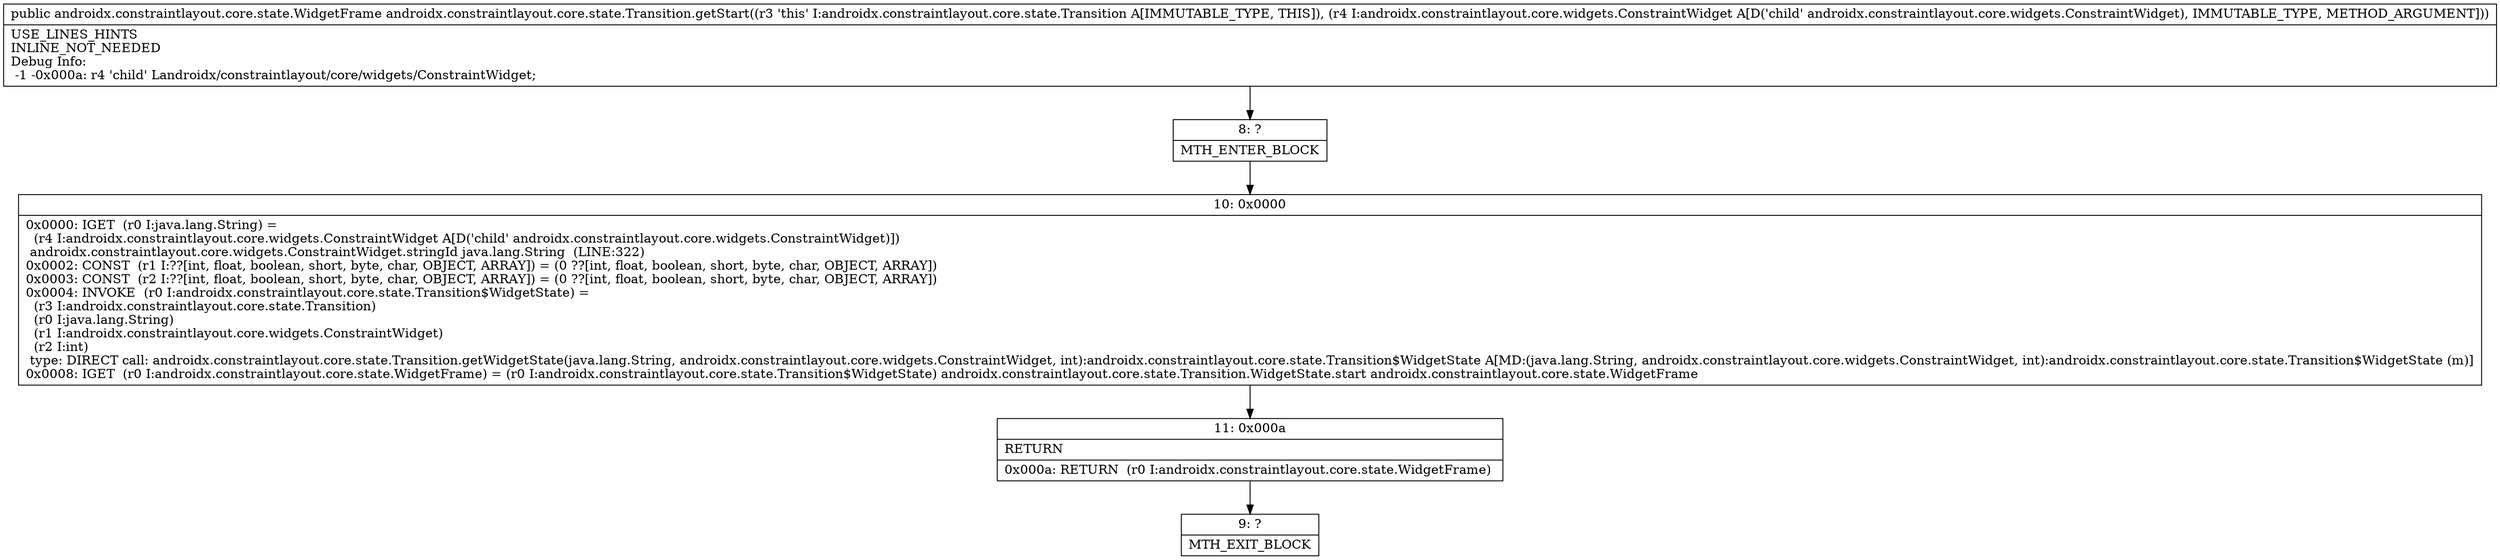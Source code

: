 digraph "CFG forandroidx.constraintlayout.core.state.Transition.getStart(Landroidx\/constraintlayout\/core\/widgets\/ConstraintWidget;)Landroidx\/constraintlayout\/core\/state\/WidgetFrame;" {
Node_8 [shape=record,label="{8\:\ ?|MTH_ENTER_BLOCK\l}"];
Node_10 [shape=record,label="{10\:\ 0x0000|0x0000: IGET  (r0 I:java.lang.String) = \l  (r4 I:androidx.constraintlayout.core.widgets.ConstraintWidget A[D('child' androidx.constraintlayout.core.widgets.ConstraintWidget)])\l androidx.constraintlayout.core.widgets.ConstraintWidget.stringId java.lang.String  (LINE:322)\l0x0002: CONST  (r1 I:??[int, float, boolean, short, byte, char, OBJECT, ARRAY]) = (0 ??[int, float, boolean, short, byte, char, OBJECT, ARRAY]) \l0x0003: CONST  (r2 I:??[int, float, boolean, short, byte, char, OBJECT, ARRAY]) = (0 ??[int, float, boolean, short, byte, char, OBJECT, ARRAY]) \l0x0004: INVOKE  (r0 I:androidx.constraintlayout.core.state.Transition$WidgetState) = \l  (r3 I:androidx.constraintlayout.core.state.Transition)\l  (r0 I:java.lang.String)\l  (r1 I:androidx.constraintlayout.core.widgets.ConstraintWidget)\l  (r2 I:int)\l type: DIRECT call: androidx.constraintlayout.core.state.Transition.getWidgetState(java.lang.String, androidx.constraintlayout.core.widgets.ConstraintWidget, int):androidx.constraintlayout.core.state.Transition$WidgetState A[MD:(java.lang.String, androidx.constraintlayout.core.widgets.ConstraintWidget, int):androidx.constraintlayout.core.state.Transition$WidgetState (m)]\l0x0008: IGET  (r0 I:androidx.constraintlayout.core.state.WidgetFrame) = (r0 I:androidx.constraintlayout.core.state.Transition$WidgetState) androidx.constraintlayout.core.state.Transition.WidgetState.start androidx.constraintlayout.core.state.WidgetFrame \l}"];
Node_11 [shape=record,label="{11\:\ 0x000a|RETURN\l|0x000a: RETURN  (r0 I:androidx.constraintlayout.core.state.WidgetFrame) \l}"];
Node_9 [shape=record,label="{9\:\ ?|MTH_EXIT_BLOCK\l}"];
MethodNode[shape=record,label="{public androidx.constraintlayout.core.state.WidgetFrame androidx.constraintlayout.core.state.Transition.getStart((r3 'this' I:androidx.constraintlayout.core.state.Transition A[IMMUTABLE_TYPE, THIS]), (r4 I:androidx.constraintlayout.core.widgets.ConstraintWidget A[D('child' androidx.constraintlayout.core.widgets.ConstraintWidget), IMMUTABLE_TYPE, METHOD_ARGUMENT]))  | USE_LINES_HINTS\lINLINE_NOT_NEEDED\lDebug Info:\l  \-1 \-0x000a: r4 'child' Landroidx\/constraintlayout\/core\/widgets\/ConstraintWidget;\l}"];
MethodNode -> Node_8;Node_8 -> Node_10;
Node_10 -> Node_11;
Node_11 -> Node_9;
}

